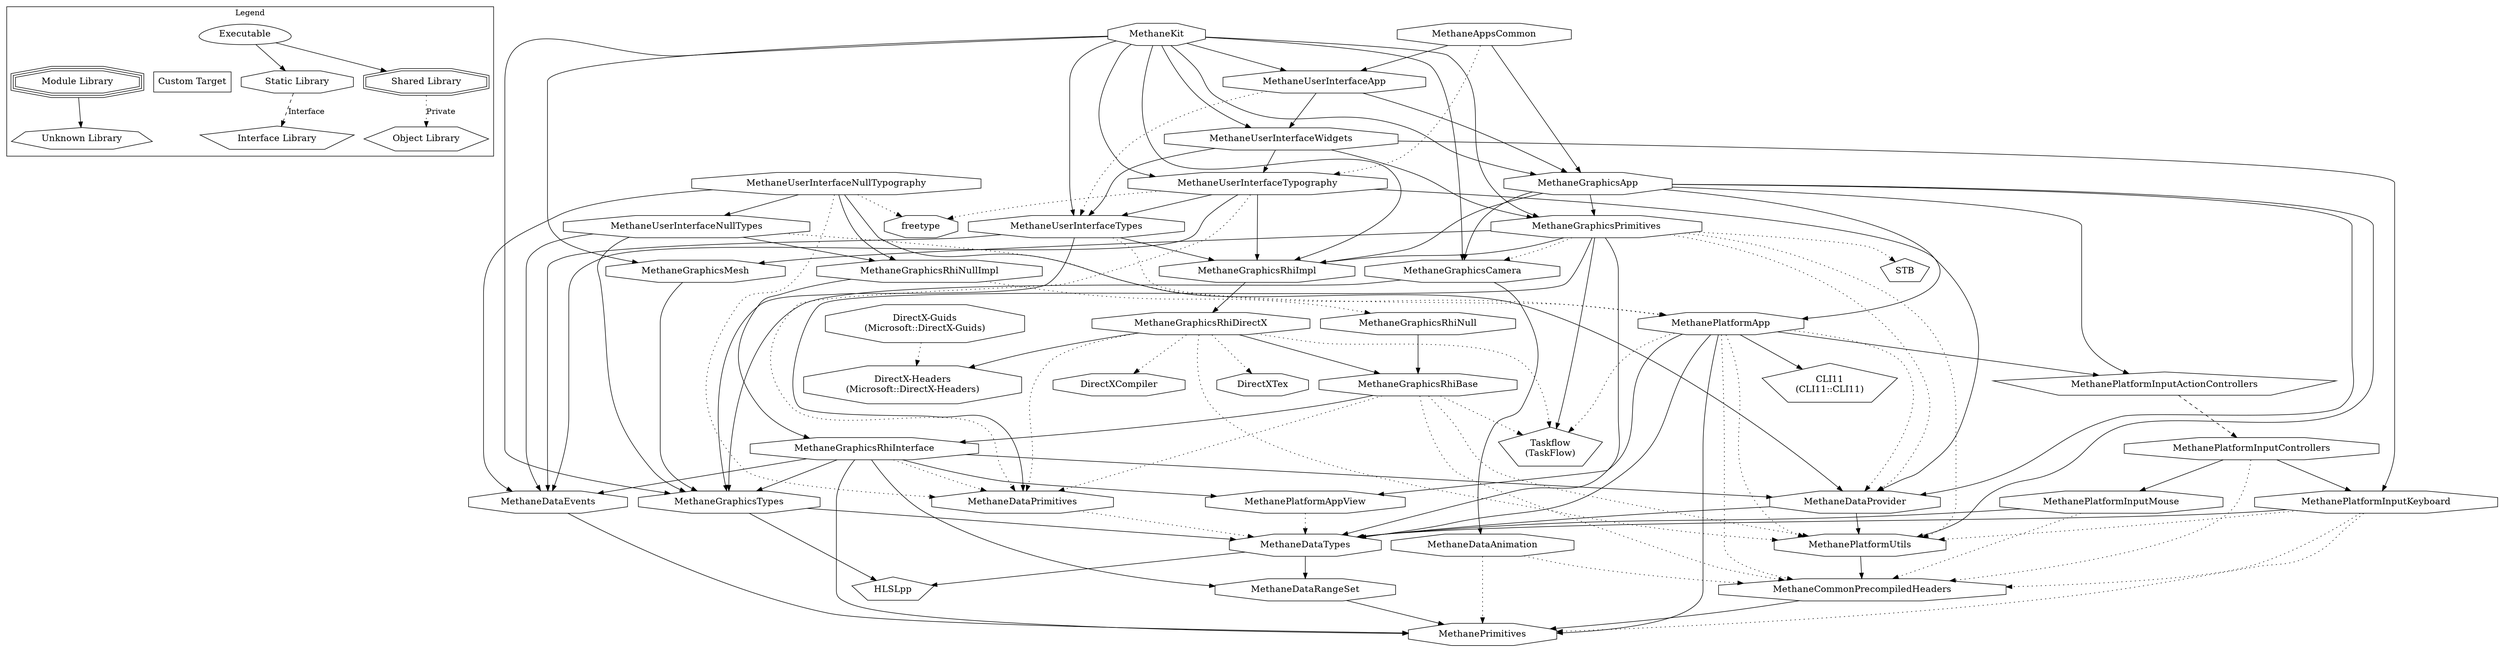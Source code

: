 digraph "Methane Kit" {
    node [ fontsize = "16" ];
subgraph clusterLegend {
  label = "Legend";
  color = black;
  edge [ style = invis ];
  legendNode0 [ label = "Executable", shape = egg ];
  legendNode1 [ label = "Static Library", shape = octagon ];
  legendNode2 [ label = "Shared Library", shape = doubleoctagon ];
  legendNode3 [ label = "Module Library", shape = tripleoctagon ];
  legendNode4 [ label = "Interface Library", shape = pentagon ];
  legendNode5 [ label = "Object Library", shape = hexagon ];
  legendNode6 [ label = "Unknown Library", shape = septagon ];
  legendNode7 [ label = "Custom Target", shape = box ];
  legendNode0 -> legendNode1 [ style = solid ];
  legendNode0 -> legendNode2 [ style = solid ];
  legendNode0 -> legendNode3;
  legendNode1 -> legendNode4 [ label = "Interface", style = dashed ];
  legendNode2 -> legendNode5 [ label = "Private", style = dotted ];
  legendNode3 -> legendNode6 [ style = solid ];
  legendNode0 -> legendNode7;
}
    "node0" [ label = "CLI11\n(CLI11::CLI11)", shape = pentagon ];
    "node1" [ label = "DirectX-Guids\n(Microsoft::DirectX-Guids)", shape = octagon ];
    "node2" [ label = "DirectX-Headers\n(Microsoft::DirectX-Headers)", shape = octagon ];
    "node1" -> "node2" [ style = dotted ] // DirectX-Guids -> DirectX-Headers
    "node3" [ label = "DirectXCompiler", shape = octagon ];
    "node4" [ label = "DirectXTex", shape = octagon ];
    "node5" [ label = "HLSLpp", shape = pentagon ];
    "node6" [ label = "MethaneAppsCommon", shape = octagon ];
    "node7" [ label = "MethaneGraphicsApp", shape = octagon ];
    "node8" [ label = "MethaneDataProvider", shape = octagon ];
    "node9" [ label = "MethaneDataTypes", shape = octagon ];
    "node9" -> "node5"  // MethaneDataTypes -> HLSLpp
    "node10" [ label = "MethaneDataRangeSet", shape = octagon ];
    "node11" [ label = "MethanePrimitives", shape = octagon ];
    "node10" -> "node11"  // MethaneDataRangeSet -> MethanePrimitives
    "node9" -> "node10"  // MethaneDataTypes -> MethaneDataRangeSet
    "node8" -> "node9"  // MethaneDataProvider -> MethaneDataTypes
    "node12" [ label = "MethanePlatformUtils", shape = octagon ];
    "node13" [ label = "MethaneCommonPrecompiledHeaders", shape = octagon ];
    "node13" -> "node11"  // MethaneCommonPrecompiledHeaders -> MethanePrimitives
    "node12" -> "node13"  // MethanePlatformUtils -> MethaneCommonPrecompiledHeaders
    "node8" -> "node12"  // MethaneDataProvider -> MethanePlatformUtils
    "node7" -> "node8"  // MethaneGraphicsApp -> MethaneDataProvider
    "node14" [ label = "MethaneGraphicsCamera", shape = octagon ];
    "node15" [ label = "MethaneDataAnimation", shape = octagon ];
    "node15" -> "node13" [ style = dotted ] // MethaneDataAnimation -> MethaneCommonPrecompiledHeaders
    "node15" -> "node11" [ style = dotted ] // MethaneDataAnimation -> MethanePrimitives
    "node14" -> "node15"  // MethaneGraphicsCamera -> MethaneDataAnimation
    "node16" [ label = "MethaneGraphicsTypes", shape = octagon ];
    "node16" -> "node5"  // MethaneGraphicsTypes -> HLSLpp
    "node16" -> "node9"  // MethaneGraphicsTypes -> MethaneDataTypes
    "node17" [ label = "Taskflow\n(TaskFlow)", shape = pentagon ];
    "node14" -> "node16"  // MethaneGraphicsCamera -> MethaneGraphicsTypes
    "node7" -> "node14"  // MethaneGraphicsApp -> MethaneGraphicsCamera
    "node18" [ label = "MethaneGraphicsPrimitives", shape = octagon ];
    "node19" [ label = "MethaneDataPrimitives", shape = octagon ];
    "node19" -> "node9" [ style = dotted ] // MethaneDataPrimitives -> MethaneDataTypes
    "node18" -> "node19"  // MethaneGraphicsPrimitives -> MethaneDataPrimitives
    "node18" -> "node8" [ style = dotted ] // MethaneGraphicsPrimitives -> MethaneDataProvider
    "node18" -> "node9"  // MethaneGraphicsPrimitives -> MethaneDataTypes
    "node18" -> "node14" [ style = dotted ] // MethaneGraphicsPrimitives -> MethaneGraphicsCamera
    "node20" [ label = "MethaneGraphicsMesh", shape = octagon ];
    "node20" -> "node16"  // MethaneGraphicsMesh -> MethaneGraphicsTypes
    "node18" -> "node20"  // MethaneGraphicsPrimitives -> MethaneGraphicsMesh
    "node21" [ label = "MethaneGraphicsRhiImpl", shape = octagon ];
    "node22" [ label = "MethaneGraphicsRhiDirectX", shape = octagon ];
    "node22" -> "node2"  // MethaneGraphicsRhiDirectX -> DirectX-Headers
    "node22" -> "node3" [ style = dotted ] // MethaneGraphicsRhiDirectX -> DirectXCompiler
    "node22" -> "node4" [ style = dotted ] // MethaneGraphicsRhiDirectX -> DirectXTex
    "node22" -> "node19" [ style = dotted ] // MethaneGraphicsRhiDirectX -> MethaneDataPrimitives
    "node23" [ label = "MethaneGraphicsRhiBase", shape = octagon ];
    "node23" -> "node13" [ style = dotted ] // MethaneGraphicsRhiBase -> MethaneCommonPrecompiledHeaders
    "node23" -> "node19" [ style = dotted ] // MethaneGraphicsRhiBase -> MethaneDataPrimitives
    "node24" [ label = "MethaneGraphicsRhiInterface", shape = octagon ];
    "node25" [ label = "MethaneDataEvents", shape = octagon ];
    "node25" -> "node11"  // MethaneDataEvents -> MethanePrimitives
    "node24" -> "node25"  // MethaneGraphicsRhiInterface -> MethaneDataEvents
    "node24" -> "node19" [ style = dotted ] // MethaneGraphicsRhiInterface -> MethaneDataPrimitives
    "node24" -> "node8"  // MethaneGraphicsRhiInterface -> MethaneDataProvider
    "node24" -> "node10"  // MethaneGraphicsRhiInterface -> MethaneDataRangeSet
    "node24" -> "node16"  // MethaneGraphicsRhiInterface -> MethaneGraphicsTypes
    "node26" [ label = "MethanePlatformAppView", shape = octagon ];
    "node26" -> "node9" [ style = dotted ] // MethanePlatformAppView -> MethaneDataTypes
    "node24" -> "node26"  // MethaneGraphicsRhiInterface -> MethanePlatformAppView
    "node24" -> "node11"  // MethaneGraphicsRhiInterface -> MethanePrimitives
    "node23" -> "node24"  // MethaneGraphicsRhiBase -> MethaneGraphicsRhiInterface
    "node23" -> "node12" [ style = dotted ] // MethaneGraphicsRhiBase -> MethanePlatformUtils
    "node23" -> "node17" [ style = dotted ] // MethaneGraphicsRhiBase -> Taskflow
    "node22" -> "node23"  // MethaneGraphicsRhiDirectX -> MethaneGraphicsRhiBase
    "node22" -> "node12" [ style = dotted ] // MethaneGraphicsRhiDirectX -> MethanePlatformUtils
    "node22" -> "node17" [ style = dotted ] // MethaneGraphicsRhiDirectX -> Taskflow
    "node21" -> "node22"  // MethaneGraphicsRhiImpl -> MethaneGraphicsRhiDirectX
    "node18" -> "node21"  // MethaneGraphicsPrimitives -> MethaneGraphicsRhiImpl
    "node18" -> "node12" [ style = dotted ] // MethaneGraphicsPrimitives -> MethanePlatformUtils
    "node27" [ label = "STB", shape = pentagon ];
    "node18" -> "node27" [ style = dotted ] // MethaneGraphicsPrimitives -> STB
    "node18" -> "node17"  // MethaneGraphicsPrimitives -> Taskflow
    "node7" -> "node18"  // MethaneGraphicsApp -> MethaneGraphicsPrimitives
    "node7" -> "node21"  // MethaneGraphicsApp -> MethaneGraphicsRhiImpl
    "node28" [ label = "MethanePlatformApp", shape = octagon ];
    "node28" -> "node0"  // MethanePlatformApp -> CLI11
    "node28" -> "node13" [ style = dotted ] // MethanePlatformApp -> MethaneCommonPrecompiledHeaders
    "node28" -> "node8" [ style = dotted ] // MethanePlatformApp -> MethaneDataProvider
    "node28" -> "node9"  // MethanePlatformApp -> MethaneDataTypes
    "node28" -> "node26"  // MethanePlatformApp -> MethanePlatformAppView
    "node29" [ label = "MethanePlatformInputActionControllers", shape = pentagon ];
    "node30" [ label = "MethanePlatformInputControllers", shape = octagon ];
    "node30" -> "node13" [ style = dotted ] // MethanePlatformInputControllers -> MethaneCommonPrecompiledHeaders
    "node31" [ label = "MethanePlatformInputKeyboard", shape = octagon ];
    "node31" -> "node13" [ style = dotted ] // MethanePlatformInputKeyboard -> MethaneCommonPrecompiledHeaders
    "node31" -> "node9"  // MethanePlatformInputKeyboard -> MethaneDataTypes
    "node31" -> "node12" [ style = dotted ] // MethanePlatformInputKeyboard -> MethanePlatformUtils
    "node31" -> "node11" [ style = dotted ] // MethanePlatformInputKeyboard -> MethanePrimitives
    "node30" -> "node31"  // MethanePlatformInputControllers -> MethanePlatformInputKeyboard
    "node32" [ label = "MethanePlatformInputMouse", shape = octagon ];
    "node32" -> "node13" [ style = dotted ] // MethanePlatformInputMouse -> MethaneCommonPrecompiledHeaders
    "node32" -> "node9"  // MethanePlatformInputMouse -> MethaneDataTypes
    "node30" -> "node32"  // MethanePlatformInputControllers -> MethanePlatformInputMouse
    "node29" -> "node30" [ style = dashed ] // MethanePlatformInputActionControllers -> MethanePlatformInputControllers
    "node28" -> "node29"  // MethanePlatformApp -> MethanePlatformInputActionControllers
    "node28" -> "node12" [ style = dotted ] // MethanePlatformApp -> MethanePlatformUtils
    "node28" -> "node11"  // MethanePlatformApp -> MethanePrimitives
    "node28" -> "node17" [ style = dotted ] // MethanePlatformApp -> Taskflow
    "node7" -> "node28"  // MethaneGraphicsApp -> MethanePlatformApp
    "node7" -> "node29"  // MethaneGraphicsApp -> MethanePlatformInputActionControllers
    "node7" -> "node12"  // MethaneGraphicsApp -> MethanePlatformUtils
    "node6" -> "node7"  // MethaneAppsCommon -> MethaneGraphicsApp
    "node33" [ label = "MethaneUserInterfaceApp", shape = octagon ];
    "node33" -> "node7"  // MethaneUserInterfaceApp -> MethaneGraphicsApp
    "node34" [ label = "MethaneUserInterfaceTypes", shape = octagon ];
    "node34" -> "node25"  // MethaneUserInterfaceTypes -> MethaneDataEvents
    "node34" -> "node21"  // MethaneUserInterfaceTypes -> MethaneGraphicsRhiImpl
    "node34" -> "node16"  // MethaneUserInterfaceTypes -> MethaneGraphicsTypes
    "node34" -> "node28" [ style = dotted ] // MethaneUserInterfaceTypes -> MethanePlatformApp
    "node33" -> "node34" [ style = dotted ] // MethaneUserInterfaceApp -> MethaneUserInterfaceTypes
    "node35" [ label = "MethaneUserInterfaceWidgets", shape = octagon ];
    "node35" -> "node18"  // MethaneUserInterfaceWidgets -> MethaneGraphicsPrimitives
    "node35" -> "node31"  // MethaneUserInterfaceWidgets -> MethanePlatformInputKeyboard
    "node35" -> "node34"  // MethaneUserInterfaceWidgets -> MethaneUserInterfaceTypes
    "node36" [ label = "MethaneUserInterfaceTypography", shape = octagon ];
    "node36" -> "node25"  // MethaneUserInterfaceTypography -> MethaneDataEvents
    "node36" -> "node19" [ style = dotted ] // MethaneUserInterfaceTypography -> MethaneDataPrimitives
    "node36" -> "node8"  // MethaneUserInterfaceTypography -> MethaneDataProvider
    "node36" -> "node21"  // MethaneUserInterfaceTypography -> MethaneGraphicsRhiImpl
    "node36" -> "node34"  // MethaneUserInterfaceTypography -> MethaneUserInterfaceTypes
    "node37" [ label = "freetype", shape = octagon ];
    "node36" -> "node37" [ style = dotted ] // MethaneUserInterfaceTypography -> freetype
    "node35" -> "node36"  // MethaneUserInterfaceWidgets -> MethaneUserInterfaceTypography
    "node33" -> "node35"  // MethaneUserInterfaceApp -> MethaneUserInterfaceWidgets
    "node6" -> "node33"  // MethaneAppsCommon -> MethaneUserInterfaceApp
    "node6" -> "node36" [ style = dotted ] // MethaneAppsCommon -> MethaneUserInterfaceTypography
    "node38" [ label = "MethaneKit", shape = octagon ];
    "node38" -> "node7"  // MethaneKit -> MethaneGraphicsApp
    "node38" -> "node14"  // MethaneKit -> MethaneGraphicsCamera
    "node38" -> "node20"  // MethaneKit -> MethaneGraphicsMesh
    "node38" -> "node18"  // MethaneKit -> MethaneGraphicsPrimitives
    "node38" -> "node21"  // MethaneKit -> MethaneGraphicsRhiImpl
    "node38" -> "node16"  // MethaneKit -> MethaneGraphicsTypes
    "node38" -> "node33"  // MethaneKit -> MethaneUserInterfaceApp
    "node38" -> "node34"  // MethaneKit -> MethaneUserInterfaceTypes
    "node38" -> "node36"  // MethaneKit -> MethaneUserInterfaceTypography
    "node38" -> "node35"  // MethaneKit -> MethaneUserInterfaceWidgets
    "node39" [ label = "MethaneGraphicsRhiNull", shape = octagon ];
    "node39" -> "node23"  // MethaneGraphicsRhiNull -> MethaneGraphicsRhiBase
    "node40" [ label = "MethaneGraphicsRhiNullImpl", shape = octagon ];
    "node40" -> "node24"  // MethaneGraphicsRhiNullImpl -> MethaneGraphicsRhiInterface
    "node40" -> "node39" [ style = dotted ] // MethaneGraphicsRhiNullImpl -> MethaneGraphicsRhiNull
    "node41" [ label = "MethaneUserInterfaceNullTypes", shape = octagon ];
    "node41" -> "node25"  // MethaneUserInterfaceNullTypes -> MethaneDataEvents
    "node41" -> "node40"  // MethaneUserInterfaceNullTypes -> MethaneGraphicsRhiNullImpl
    "node41" -> "node16"  // MethaneUserInterfaceNullTypes -> MethaneGraphicsTypes
    "node41" -> "node28" [ style = dotted ] // MethaneUserInterfaceNullTypes -> MethanePlatformApp
    "node42" [ label = "MethaneUserInterfaceNullTypography", shape = octagon ];
    "node42" -> "node25"  // MethaneUserInterfaceNullTypography -> MethaneDataEvents
    "node42" -> "node19" [ style = dotted ] // MethaneUserInterfaceNullTypography -> MethaneDataPrimitives
    "node42" -> "node8"  // MethaneUserInterfaceNullTypography -> MethaneDataProvider
    "node42" -> "node40"  // MethaneUserInterfaceNullTypography -> MethaneGraphicsRhiNullImpl
    "node42" -> "node41"  // MethaneUserInterfaceNullTypography -> MethaneUserInterfaceNullTypes
    "node42" -> "node37" [ style = dotted ] // MethaneUserInterfaceNullTypography -> freetype
}
